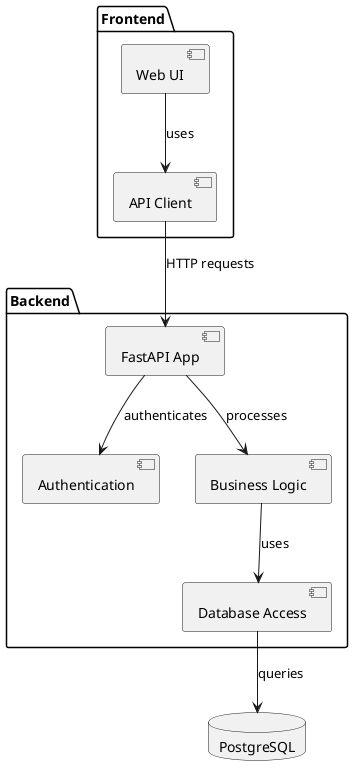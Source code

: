 @startuml "System Architecture"

' Define components
package "Frontend" {
  [Web UI] as WebUI
  [API Client] as APIClient
}

package "Backend" {
  [FastAPI App] as FastAPI
  [Authentication] as Auth
  [Database Access] as DB
  [Business Logic] as Logic
}

database "PostgreSQL" as Postgres

' Define relationships
WebUI --> APIClient : uses
APIClient --> FastAPI : HTTP requests
FastAPI --> Auth : authenticates
FastAPI --> Logic : processes
Logic --> DB : uses
DB --> Postgres : queries

@enduml